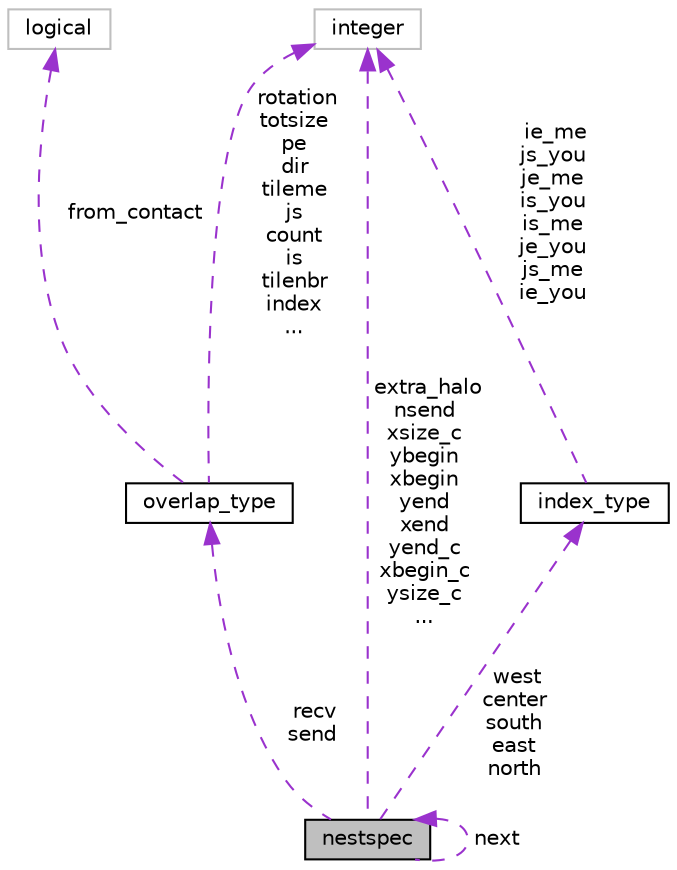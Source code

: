 digraph "nestspec"
{
 // INTERACTIVE_SVG=YES
 // LATEX_PDF_SIZE
  edge [fontname="Helvetica",fontsize="10",labelfontname="Helvetica",labelfontsize="10"];
  node [fontname="Helvetica",fontsize="10",shape=record];
  Node1 [label="nestspec",height=0.2,width=0.4,color="black", fillcolor="grey75", style="filled", fontcolor="black",tooltip="Used to specify bounds and index information for nested tiles as a linked list."];
  Node2 -> Node1 [dir="back",color="darkorchid3",fontsize="10",style="dashed",label=" recv\nsend" ,fontname="Helvetica"];
  Node2 [label="overlap_type",height=0.2,width=0.4,color="black", fillcolor="white", style="filled",URL="$structmpp__domains__mod_1_1overlap__type.html",tooltip="Type for overlapping data."];
  Node3 -> Node2 [dir="back",color="darkorchid3",fontsize="10",style="dashed",label=" from_contact" ,fontname="Helvetica"];
  Node3 [label="logical",height=0.2,width=0.4,color="grey75", fillcolor="white", style="filled",tooltip=" "];
  Node4 -> Node2 [dir="back",color="darkorchid3",fontsize="10",style="dashed",label=" rotation\ntotsize\npe\ndir\ntileme\njs\ncount\nis\ntilenbr\nindex\n..." ,fontname="Helvetica"];
  Node4 [label="integer",height=0.2,width=0.4,color="grey75", fillcolor="white", style="filled",tooltip=" "];
  Node5 -> Node1 [dir="back",color="darkorchid3",fontsize="10",style="dashed",label=" west\ncenter\nsouth\neast\nnorth" ,fontname="Helvetica"];
  Node5 [label="index_type",height=0.2,width=0.4,color="black", fillcolor="white", style="filled",URL="$structmpp__domains__mod_1_1index__type.html",tooltip="index bounds for use in nestSpec"];
  Node4 -> Node5 [dir="back",color="darkorchid3",fontsize="10",style="dashed",label=" ie_me\njs_you\nje_me\nis_you\nis_me\nje_you\njs_me\nie_you" ,fontname="Helvetica"];
  Node1 -> Node1 [dir="back",color="darkorchid3",fontsize="10",style="dashed",label=" next" ,fontname="Helvetica"];
  Node4 -> Node1 [dir="back",color="darkorchid3",fontsize="10",style="dashed",label=" extra_halo\nnsend\nxsize_c\nybegin\nxbegin\nyend\nxend\nyend_c\nxbegin_c\nysize_c\n..." ,fontname="Helvetica"];
}

